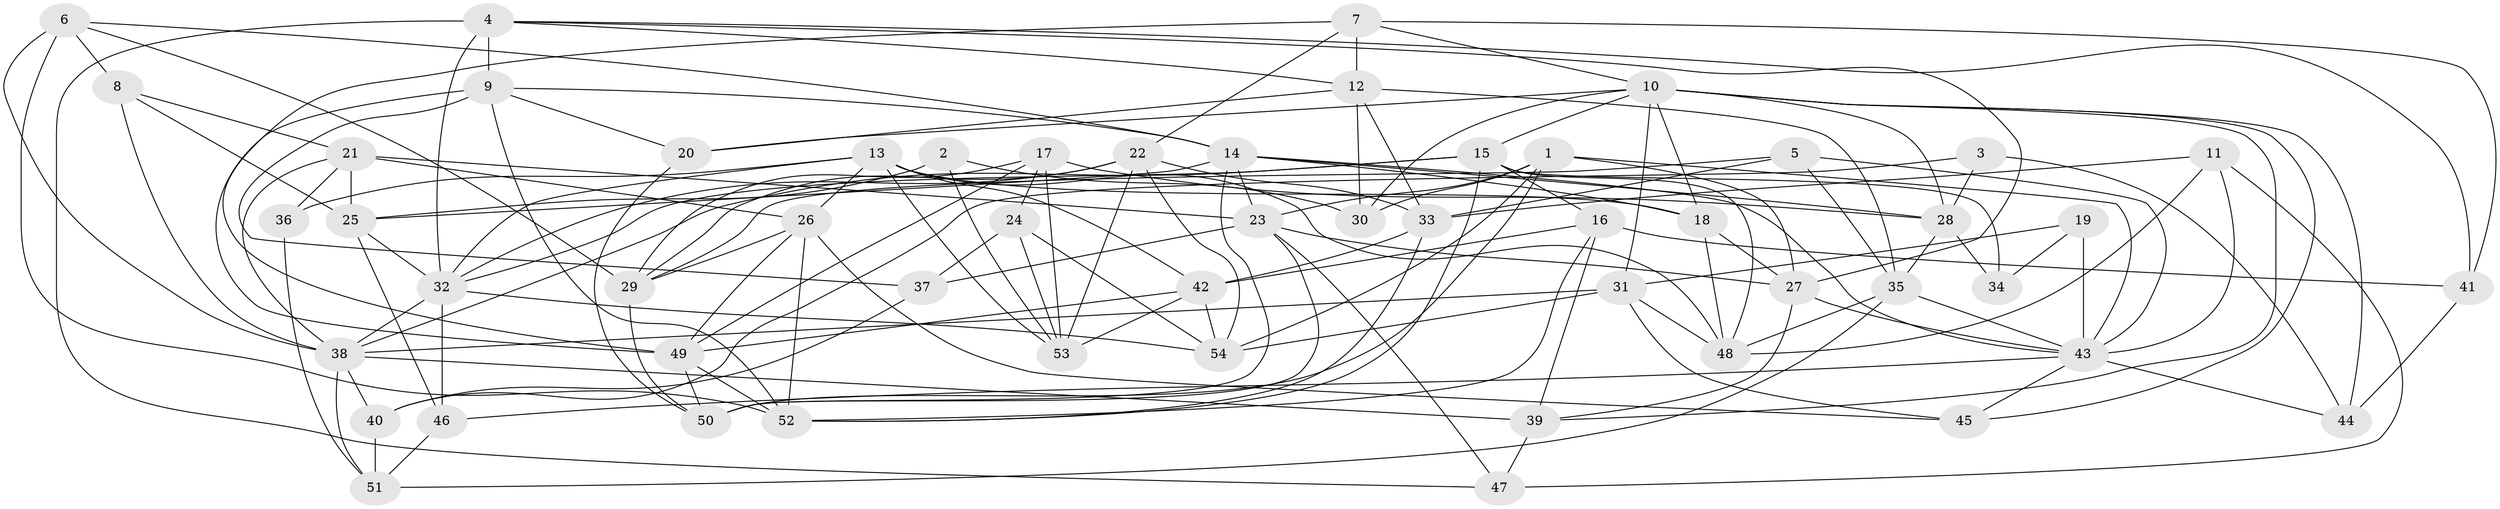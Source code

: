 // original degree distribution, {2: 0.07407407407407407, 4: 0.3425925925925926, 5: 0.19444444444444445, 3: 0.28703703703703703, 6: 0.08333333333333333, 8: 0.018518518518518517}
// Generated by graph-tools (version 1.1) at 2025/02/03/09/25 03:02:14]
// undirected, 54 vertices, 148 edges
graph export_dot {
graph [start="1"]
  node [color=gray90,style=filled];
  1;
  2;
  3;
  4;
  5;
  6;
  7;
  8;
  9;
  10;
  11;
  12;
  13;
  14;
  15;
  16;
  17;
  18;
  19;
  20;
  21;
  22;
  23;
  24;
  25;
  26;
  27;
  28;
  29;
  30;
  31;
  32;
  33;
  34;
  35;
  36;
  37;
  38;
  39;
  40;
  41;
  42;
  43;
  44;
  45;
  46;
  47;
  48;
  49;
  50;
  51;
  52;
  53;
  54;
  1 -- 23 [weight=1.0];
  1 -- 27 [weight=1.0];
  1 -- 30 [weight=1.0];
  1 -- 43 [weight=1.0];
  1 -- 50 [weight=2.0];
  1 -- 54 [weight=1.0];
  2 -- 25 [weight=1.0];
  2 -- 30 [weight=1.0];
  2 -- 53 [weight=1.0];
  3 -- 28 [weight=1.0];
  3 -- 40 [weight=1.0];
  3 -- 44 [weight=1.0];
  4 -- 9 [weight=1.0];
  4 -- 12 [weight=1.0];
  4 -- 27 [weight=1.0];
  4 -- 32 [weight=2.0];
  4 -- 41 [weight=1.0];
  4 -- 47 [weight=1.0];
  5 -- 29 [weight=1.0];
  5 -- 33 [weight=1.0];
  5 -- 35 [weight=1.0];
  5 -- 43 [weight=1.0];
  6 -- 8 [weight=1.0];
  6 -- 14 [weight=1.0];
  6 -- 29 [weight=1.0];
  6 -- 38 [weight=1.0];
  6 -- 52 [weight=2.0];
  7 -- 10 [weight=1.0];
  7 -- 12 [weight=1.0];
  7 -- 22 [weight=1.0];
  7 -- 41 [weight=1.0];
  7 -- 49 [weight=1.0];
  8 -- 21 [weight=1.0];
  8 -- 25 [weight=1.0];
  8 -- 38 [weight=1.0];
  9 -- 14 [weight=1.0];
  9 -- 20 [weight=1.0];
  9 -- 37 [weight=1.0];
  9 -- 49 [weight=1.0];
  9 -- 52 [weight=1.0];
  10 -- 15 [weight=2.0];
  10 -- 18 [weight=1.0];
  10 -- 20 [weight=1.0];
  10 -- 28 [weight=1.0];
  10 -- 30 [weight=1.0];
  10 -- 31 [weight=1.0];
  10 -- 39 [weight=1.0];
  10 -- 44 [weight=1.0];
  10 -- 45 [weight=1.0];
  11 -- 33 [weight=1.0];
  11 -- 43 [weight=1.0];
  11 -- 47 [weight=1.0];
  11 -- 48 [weight=1.0];
  12 -- 20 [weight=1.0];
  12 -- 30 [weight=1.0];
  12 -- 33 [weight=1.0];
  12 -- 35 [weight=1.0];
  13 -- 18 [weight=1.0];
  13 -- 26 [weight=1.0];
  13 -- 32 [weight=1.0];
  13 -- 36 [weight=1.0];
  13 -- 42 [weight=1.0];
  13 -- 48 [weight=1.0];
  13 -- 53 [weight=1.0];
  14 -- 18 [weight=1.0];
  14 -- 23 [weight=1.0];
  14 -- 25 [weight=1.0];
  14 -- 28 [weight=1.0];
  14 -- 43 [weight=1.0];
  14 -- 50 [weight=1.0];
  15 -- 16 [weight=1.0];
  15 -- 32 [weight=1.0];
  15 -- 34 [weight=1.0];
  15 -- 38 [weight=1.0];
  15 -- 48 [weight=1.0];
  15 -- 52 [weight=1.0];
  16 -- 39 [weight=1.0];
  16 -- 41 [weight=1.0];
  16 -- 42 [weight=1.0];
  16 -- 52 [weight=1.0];
  17 -- 24 [weight=1.0];
  17 -- 28 [weight=2.0];
  17 -- 29 [weight=1.0];
  17 -- 49 [weight=1.0];
  17 -- 53 [weight=1.0];
  18 -- 27 [weight=1.0];
  18 -- 48 [weight=1.0];
  19 -- 31 [weight=1.0];
  19 -- 34 [weight=1.0];
  19 -- 43 [weight=1.0];
  20 -- 50 [weight=1.0];
  21 -- 23 [weight=1.0];
  21 -- 25 [weight=1.0];
  21 -- 26 [weight=2.0];
  21 -- 36 [weight=1.0];
  21 -- 38 [weight=1.0];
  22 -- 29 [weight=1.0];
  22 -- 32 [weight=1.0];
  22 -- 33 [weight=1.0];
  22 -- 53 [weight=1.0];
  22 -- 54 [weight=1.0];
  23 -- 27 [weight=1.0];
  23 -- 37 [weight=1.0];
  23 -- 47 [weight=1.0];
  23 -- 50 [weight=1.0];
  24 -- 37 [weight=2.0];
  24 -- 53 [weight=1.0];
  24 -- 54 [weight=1.0];
  25 -- 32 [weight=1.0];
  25 -- 46 [weight=1.0];
  26 -- 29 [weight=1.0];
  26 -- 45 [weight=1.0];
  26 -- 49 [weight=1.0];
  26 -- 52 [weight=1.0];
  27 -- 39 [weight=1.0];
  27 -- 43 [weight=1.0];
  28 -- 34 [weight=1.0];
  28 -- 35 [weight=1.0];
  29 -- 50 [weight=2.0];
  31 -- 38 [weight=1.0];
  31 -- 45 [weight=1.0];
  31 -- 48 [weight=1.0];
  31 -- 54 [weight=1.0];
  32 -- 38 [weight=1.0];
  32 -- 46 [weight=1.0];
  32 -- 54 [weight=1.0];
  33 -- 42 [weight=1.0];
  33 -- 52 [weight=1.0];
  35 -- 43 [weight=1.0];
  35 -- 48 [weight=1.0];
  35 -- 51 [weight=1.0];
  36 -- 51 [weight=1.0];
  37 -- 40 [weight=1.0];
  38 -- 39 [weight=2.0];
  38 -- 40 [weight=1.0];
  38 -- 51 [weight=1.0];
  39 -- 47 [weight=1.0];
  40 -- 51 [weight=1.0];
  41 -- 44 [weight=1.0];
  42 -- 49 [weight=1.0];
  42 -- 53 [weight=1.0];
  42 -- 54 [weight=1.0];
  43 -- 44 [weight=2.0];
  43 -- 45 [weight=1.0];
  43 -- 46 [weight=1.0];
  46 -- 51 [weight=1.0];
  49 -- 50 [weight=1.0];
  49 -- 52 [weight=1.0];
}
